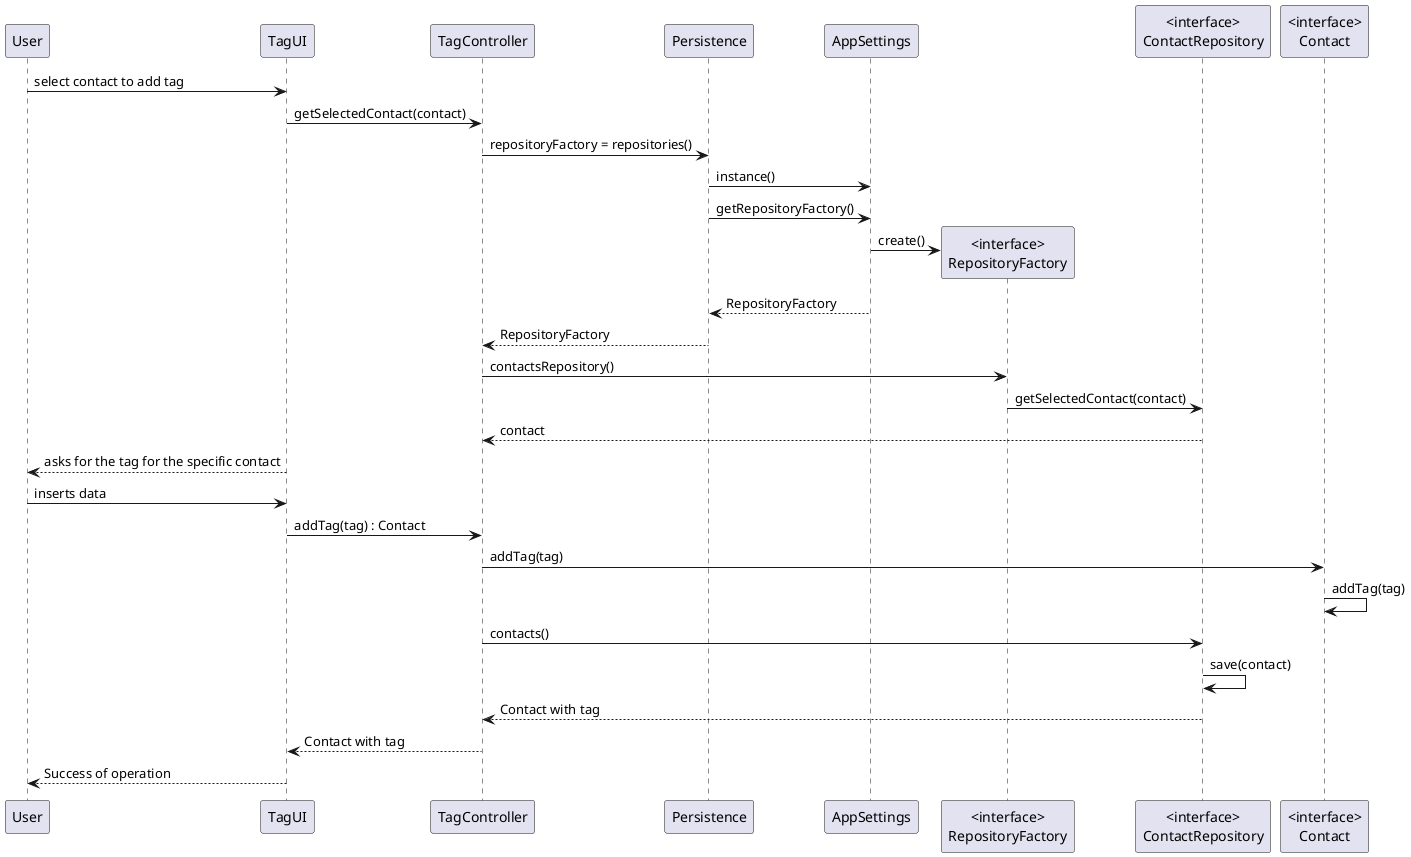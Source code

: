 @startuml doc-files/crm_contacts_with_tags_design_sd_1.png

User -> TagUI : select contact to add tag
TagUI -> TagController: getSelectedContact(contact)
TagController -> Persistence : repositoryFactory = repositories()
Persistence -> AppSettings : instance()
Persistence -> AppSettings : getRepositoryFactory()
create "<interface>\nRepositoryFactory"
AppSettings -> "<interface>\nRepositoryFactory" : create()
AppSettings --> Persistence : RepositoryFactory
Persistence --> TagController : RepositoryFactory
TagController -> "<interface>\nRepositoryFactory" : contactsRepository()
"<interface>\nRepositoryFactory" -> "<interface>\nContactRepository": getSelectedContact(contact)
TagController <-- "<interface>\nContactRepository": contact
TagUI --> User : asks for the tag for the specific contact
User -> TagUI : inserts data
TagUI -> TagController : addTag(tag) : Contact
TagController -> "<interface>\nContact" : addTag(tag)
"<interface>\nContact" -> "<interface>\nContact": addTag(tag)
TagController -> "<interface>\nContactRepository": contacts()
"<interface>\nContactRepository"-> "<interface>\nContactRepository": save(contact)
TagController <-- "<interface>\nContactRepository": Contact with tag
TagUI <-- TagController: Contact with tag
User <--  TagUI: Success of operation

@enduml
